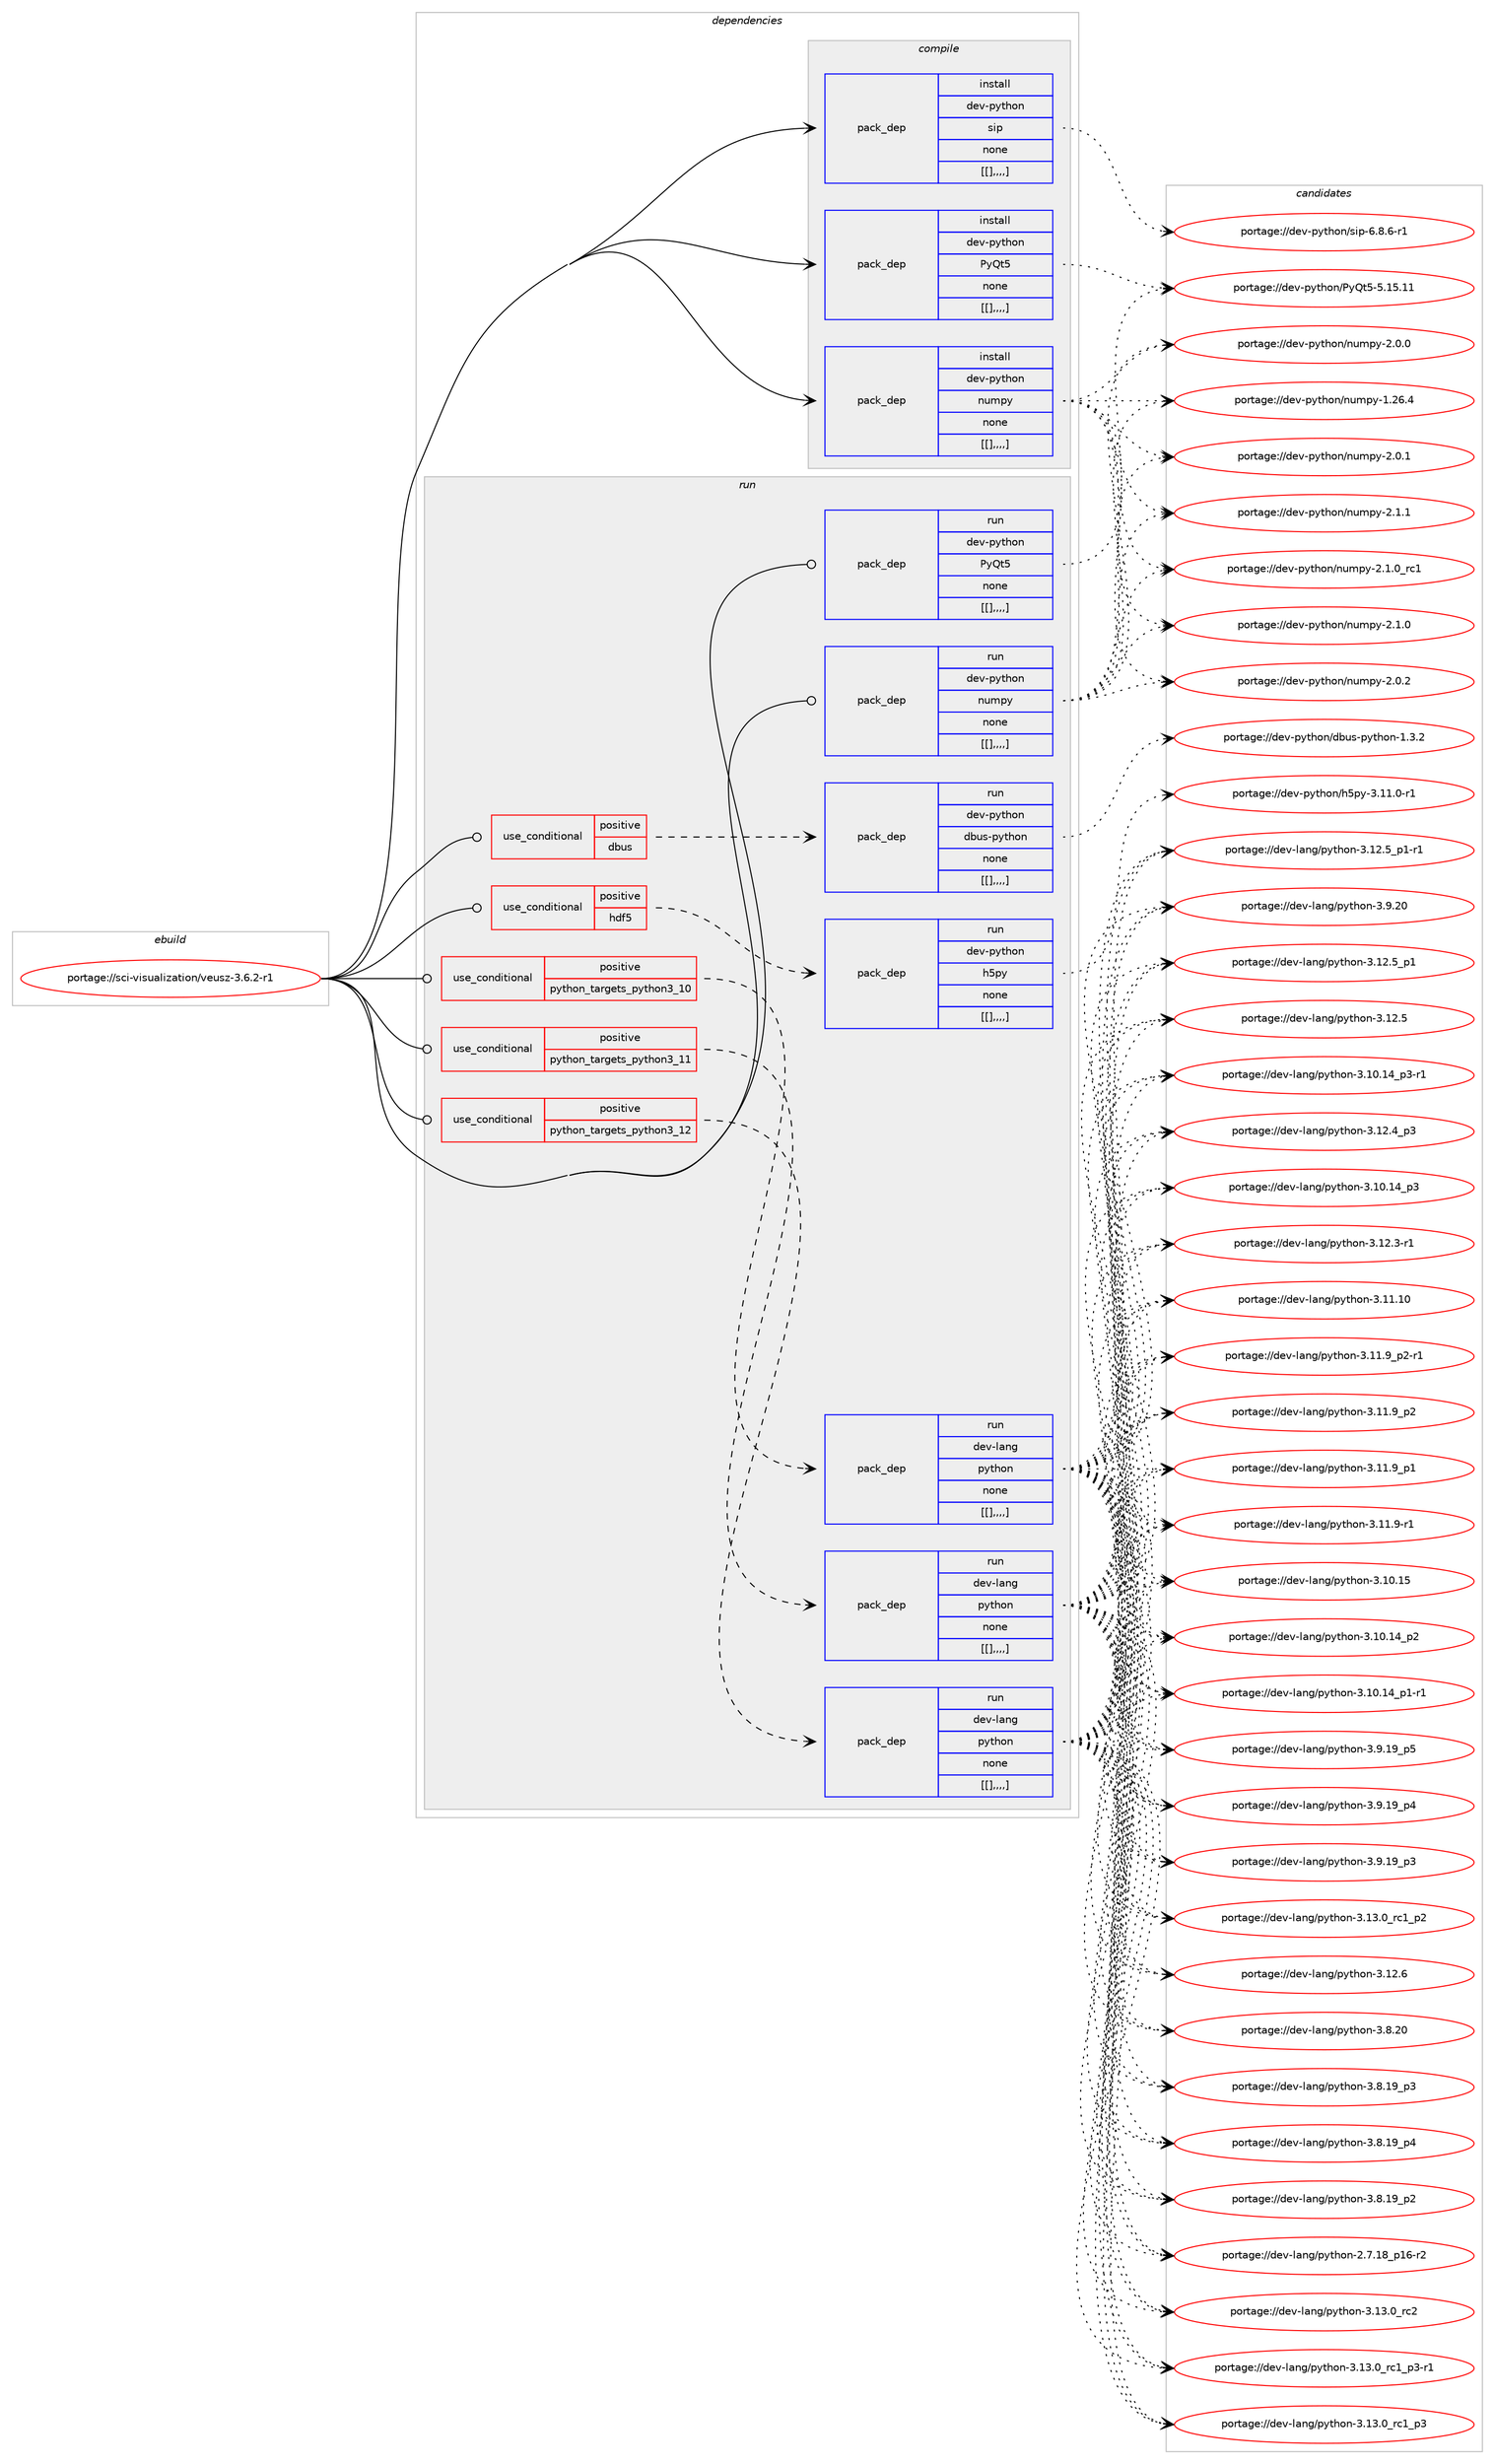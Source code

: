 digraph prolog {

# *************
# Graph options
# *************

newrank=true;
concentrate=true;
compound=true;
graph [rankdir=LR,fontname=Helvetica,fontsize=10,ranksep=1.5];#, ranksep=2.5, nodesep=0.2];
edge  [arrowhead=vee];
node  [fontname=Helvetica,fontsize=10];

# **********
# The ebuild
# **********

subgraph cluster_leftcol {
color=gray;
label=<<i>ebuild</i>>;
id [label="portage://sci-visualization/veusz-3.6.2-r1", color=red, width=4, href="../sci-visualization/veusz-3.6.2-r1.svg"];
}

# ****************
# The dependencies
# ****************

subgraph cluster_midcol {
color=gray;
label=<<i>dependencies</i>>;
subgraph cluster_compile {
fillcolor="#eeeeee";
style=filled;
label=<<i>compile</i>>;
subgraph pack313450 {
dependency430734 [label=<<TABLE BORDER="0" CELLBORDER="1" CELLSPACING="0" CELLPADDING="4" WIDTH="220"><TR><TD ROWSPAN="6" CELLPADDING="30">pack_dep</TD></TR><TR><TD WIDTH="110">install</TD></TR><TR><TD>dev-python</TD></TR><TR><TD>PyQt5</TD></TR><TR><TD>none</TD></TR><TR><TD>[[],,,,]</TD></TR></TABLE>>, shape=none, color=blue];
}
id:e -> dependency430734:w [weight=20,style="solid",arrowhead="vee"];
subgraph pack313451 {
dependency430735 [label=<<TABLE BORDER="0" CELLBORDER="1" CELLSPACING="0" CELLPADDING="4" WIDTH="220"><TR><TD ROWSPAN="6" CELLPADDING="30">pack_dep</TD></TR><TR><TD WIDTH="110">install</TD></TR><TR><TD>dev-python</TD></TR><TR><TD>numpy</TD></TR><TR><TD>none</TD></TR><TR><TD>[[],,,,]</TD></TR></TABLE>>, shape=none, color=blue];
}
id:e -> dependency430735:w [weight=20,style="solid",arrowhead="vee"];
subgraph pack313452 {
dependency430736 [label=<<TABLE BORDER="0" CELLBORDER="1" CELLSPACING="0" CELLPADDING="4" WIDTH="220"><TR><TD ROWSPAN="6" CELLPADDING="30">pack_dep</TD></TR><TR><TD WIDTH="110">install</TD></TR><TR><TD>dev-python</TD></TR><TR><TD>sip</TD></TR><TR><TD>none</TD></TR><TR><TD>[[],,,,]</TD></TR></TABLE>>, shape=none, color=blue];
}
id:e -> dependency430736:w [weight=20,style="solid",arrowhead="vee"];
}
subgraph cluster_compileandrun {
fillcolor="#eeeeee";
style=filled;
label=<<i>compile and run</i>>;
}
subgraph cluster_run {
fillcolor="#eeeeee";
style=filled;
label=<<i>run</i>>;
subgraph cond114237 {
dependency430737 [label=<<TABLE BORDER="0" CELLBORDER="1" CELLSPACING="0" CELLPADDING="4"><TR><TD ROWSPAN="3" CELLPADDING="10">use_conditional</TD></TR><TR><TD>positive</TD></TR><TR><TD>dbus</TD></TR></TABLE>>, shape=none, color=red];
subgraph pack313453 {
dependency430738 [label=<<TABLE BORDER="0" CELLBORDER="1" CELLSPACING="0" CELLPADDING="4" WIDTH="220"><TR><TD ROWSPAN="6" CELLPADDING="30">pack_dep</TD></TR><TR><TD WIDTH="110">run</TD></TR><TR><TD>dev-python</TD></TR><TR><TD>dbus-python</TD></TR><TR><TD>none</TD></TR><TR><TD>[[],,,,]</TD></TR></TABLE>>, shape=none, color=blue];
}
dependency430737:e -> dependency430738:w [weight=20,style="dashed",arrowhead="vee"];
}
id:e -> dependency430737:w [weight=20,style="solid",arrowhead="odot"];
subgraph cond114238 {
dependency430739 [label=<<TABLE BORDER="0" CELLBORDER="1" CELLSPACING="0" CELLPADDING="4"><TR><TD ROWSPAN="3" CELLPADDING="10">use_conditional</TD></TR><TR><TD>positive</TD></TR><TR><TD>hdf5</TD></TR></TABLE>>, shape=none, color=red];
subgraph pack313454 {
dependency430740 [label=<<TABLE BORDER="0" CELLBORDER="1" CELLSPACING="0" CELLPADDING="4" WIDTH="220"><TR><TD ROWSPAN="6" CELLPADDING="30">pack_dep</TD></TR><TR><TD WIDTH="110">run</TD></TR><TR><TD>dev-python</TD></TR><TR><TD>h5py</TD></TR><TR><TD>none</TD></TR><TR><TD>[[],,,,]</TD></TR></TABLE>>, shape=none, color=blue];
}
dependency430739:e -> dependency430740:w [weight=20,style="dashed",arrowhead="vee"];
}
id:e -> dependency430739:w [weight=20,style="solid",arrowhead="odot"];
subgraph cond114239 {
dependency430741 [label=<<TABLE BORDER="0" CELLBORDER="1" CELLSPACING="0" CELLPADDING="4"><TR><TD ROWSPAN="3" CELLPADDING="10">use_conditional</TD></TR><TR><TD>positive</TD></TR><TR><TD>python_targets_python3_10</TD></TR></TABLE>>, shape=none, color=red];
subgraph pack313455 {
dependency430742 [label=<<TABLE BORDER="0" CELLBORDER="1" CELLSPACING="0" CELLPADDING="4" WIDTH="220"><TR><TD ROWSPAN="6" CELLPADDING="30">pack_dep</TD></TR><TR><TD WIDTH="110">run</TD></TR><TR><TD>dev-lang</TD></TR><TR><TD>python</TD></TR><TR><TD>none</TD></TR><TR><TD>[[],,,,]</TD></TR></TABLE>>, shape=none, color=blue];
}
dependency430741:e -> dependency430742:w [weight=20,style="dashed",arrowhead="vee"];
}
id:e -> dependency430741:w [weight=20,style="solid",arrowhead="odot"];
subgraph cond114240 {
dependency430743 [label=<<TABLE BORDER="0" CELLBORDER="1" CELLSPACING="0" CELLPADDING="4"><TR><TD ROWSPAN="3" CELLPADDING="10">use_conditional</TD></TR><TR><TD>positive</TD></TR><TR><TD>python_targets_python3_11</TD></TR></TABLE>>, shape=none, color=red];
subgraph pack313456 {
dependency430744 [label=<<TABLE BORDER="0" CELLBORDER="1" CELLSPACING="0" CELLPADDING="4" WIDTH="220"><TR><TD ROWSPAN="6" CELLPADDING="30">pack_dep</TD></TR><TR><TD WIDTH="110">run</TD></TR><TR><TD>dev-lang</TD></TR><TR><TD>python</TD></TR><TR><TD>none</TD></TR><TR><TD>[[],,,,]</TD></TR></TABLE>>, shape=none, color=blue];
}
dependency430743:e -> dependency430744:w [weight=20,style="dashed",arrowhead="vee"];
}
id:e -> dependency430743:w [weight=20,style="solid",arrowhead="odot"];
subgraph cond114241 {
dependency430745 [label=<<TABLE BORDER="0" CELLBORDER="1" CELLSPACING="0" CELLPADDING="4"><TR><TD ROWSPAN="3" CELLPADDING="10">use_conditional</TD></TR><TR><TD>positive</TD></TR><TR><TD>python_targets_python3_12</TD></TR></TABLE>>, shape=none, color=red];
subgraph pack313457 {
dependency430746 [label=<<TABLE BORDER="0" CELLBORDER="1" CELLSPACING="0" CELLPADDING="4" WIDTH="220"><TR><TD ROWSPAN="6" CELLPADDING="30">pack_dep</TD></TR><TR><TD WIDTH="110">run</TD></TR><TR><TD>dev-lang</TD></TR><TR><TD>python</TD></TR><TR><TD>none</TD></TR><TR><TD>[[],,,,]</TD></TR></TABLE>>, shape=none, color=blue];
}
dependency430745:e -> dependency430746:w [weight=20,style="dashed",arrowhead="vee"];
}
id:e -> dependency430745:w [weight=20,style="solid",arrowhead="odot"];
subgraph pack313458 {
dependency430747 [label=<<TABLE BORDER="0" CELLBORDER="1" CELLSPACING="0" CELLPADDING="4" WIDTH="220"><TR><TD ROWSPAN="6" CELLPADDING="30">pack_dep</TD></TR><TR><TD WIDTH="110">run</TD></TR><TR><TD>dev-python</TD></TR><TR><TD>PyQt5</TD></TR><TR><TD>none</TD></TR><TR><TD>[[],,,,]</TD></TR></TABLE>>, shape=none, color=blue];
}
id:e -> dependency430747:w [weight=20,style="solid",arrowhead="odot"];
subgraph pack313459 {
dependency430748 [label=<<TABLE BORDER="0" CELLBORDER="1" CELLSPACING="0" CELLPADDING="4" WIDTH="220"><TR><TD ROWSPAN="6" CELLPADDING="30">pack_dep</TD></TR><TR><TD WIDTH="110">run</TD></TR><TR><TD>dev-python</TD></TR><TR><TD>numpy</TD></TR><TR><TD>none</TD></TR><TR><TD>[[],,,,]</TD></TR></TABLE>>, shape=none, color=blue];
}
id:e -> dependency430748:w [weight=20,style="solid",arrowhead="odot"];
}
}

# **************
# The candidates
# **************

subgraph cluster_choices {
rank=same;
color=gray;
label=<<i>candidates</i>>;

subgraph choice313450 {
color=black;
nodesep=1;
choice10010111845112121116104111110478012181116534553464953464949 [label="portage://dev-python/PyQt5-5.15.11", color=red, width=4,href="../dev-python/PyQt5-5.15.11.svg"];
dependency430734:e -> choice10010111845112121116104111110478012181116534553464953464949:w [style=dotted,weight="100"];
}
subgraph choice313451 {
color=black;
nodesep=1;
choice1001011184511212111610411111047110117109112121455046494649 [label="portage://dev-python/numpy-2.1.1", color=red, width=4,href="../dev-python/numpy-2.1.1.svg"];
choice1001011184511212111610411111047110117109112121455046494648951149949 [label="portage://dev-python/numpy-2.1.0_rc1", color=red, width=4,href="../dev-python/numpy-2.1.0_rc1.svg"];
choice1001011184511212111610411111047110117109112121455046494648 [label="portage://dev-python/numpy-2.1.0", color=red, width=4,href="../dev-python/numpy-2.1.0.svg"];
choice1001011184511212111610411111047110117109112121455046484650 [label="portage://dev-python/numpy-2.0.2", color=red, width=4,href="../dev-python/numpy-2.0.2.svg"];
choice1001011184511212111610411111047110117109112121455046484649 [label="portage://dev-python/numpy-2.0.1", color=red, width=4,href="../dev-python/numpy-2.0.1.svg"];
choice1001011184511212111610411111047110117109112121455046484648 [label="portage://dev-python/numpy-2.0.0", color=red, width=4,href="../dev-python/numpy-2.0.0.svg"];
choice100101118451121211161041111104711011710911212145494650544652 [label="portage://dev-python/numpy-1.26.4", color=red, width=4,href="../dev-python/numpy-1.26.4.svg"];
dependency430735:e -> choice1001011184511212111610411111047110117109112121455046494649:w [style=dotted,weight="100"];
dependency430735:e -> choice1001011184511212111610411111047110117109112121455046494648951149949:w [style=dotted,weight="100"];
dependency430735:e -> choice1001011184511212111610411111047110117109112121455046494648:w [style=dotted,weight="100"];
dependency430735:e -> choice1001011184511212111610411111047110117109112121455046484650:w [style=dotted,weight="100"];
dependency430735:e -> choice1001011184511212111610411111047110117109112121455046484649:w [style=dotted,weight="100"];
dependency430735:e -> choice1001011184511212111610411111047110117109112121455046484648:w [style=dotted,weight="100"];
dependency430735:e -> choice100101118451121211161041111104711011710911212145494650544652:w [style=dotted,weight="100"];
}
subgraph choice313452 {
color=black;
nodesep=1;
choice10010111845112121116104111110471151051124554465646544511449 [label="portage://dev-python/sip-6.8.6-r1", color=red, width=4,href="../dev-python/sip-6.8.6-r1.svg"];
dependency430736:e -> choice10010111845112121116104111110471151051124554465646544511449:w [style=dotted,weight="100"];
}
subgraph choice313453 {
color=black;
nodesep=1;
choice10010111845112121116104111110471009811711545112121116104111110454946514650 [label="portage://dev-python/dbus-python-1.3.2", color=red, width=4,href="../dev-python/dbus-python-1.3.2.svg"];
dependency430738:e -> choice10010111845112121116104111110471009811711545112121116104111110454946514650:w [style=dotted,weight="100"];
}
subgraph choice313454 {
color=black;
nodesep=1;
choice100101118451121211161041111104710453112121455146494946484511449 [label="portage://dev-python/h5py-3.11.0-r1", color=red, width=4,href="../dev-python/h5py-3.11.0-r1.svg"];
dependency430740:e -> choice100101118451121211161041111104710453112121455146494946484511449:w [style=dotted,weight="100"];
}
subgraph choice313455 {
color=black;
nodesep=1;
choice10010111845108971101034711212111610411111045514649514648951149950 [label="portage://dev-lang/python-3.13.0_rc2", color=red, width=4,href="../dev-lang/python-3.13.0_rc2.svg"];
choice1001011184510897110103471121211161041111104551464951464895114994995112514511449 [label="portage://dev-lang/python-3.13.0_rc1_p3-r1", color=red, width=4,href="../dev-lang/python-3.13.0_rc1_p3-r1.svg"];
choice100101118451089711010347112121116104111110455146495146489511499499511251 [label="portage://dev-lang/python-3.13.0_rc1_p3", color=red, width=4,href="../dev-lang/python-3.13.0_rc1_p3.svg"];
choice100101118451089711010347112121116104111110455146495146489511499499511250 [label="portage://dev-lang/python-3.13.0_rc1_p2", color=red, width=4,href="../dev-lang/python-3.13.0_rc1_p2.svg"];
choice10010111845108971101034711212111610411111045514649504654 [label="portage://dev-lang/python-3.12.6", color=red, width=4,href="../dev-lang/python-3.12.6.svg"];
choice1001011184510897110103471121211161041111104551464950465395112494511449 [label="portage://dev-lang/python-3.12.5_p1-r1", color=red, width=4,href="../dev-lang/python-3.12.5_p1-r1.svg"];
choice100101118451089711010347112121116104111110455146495046539511249 [label="portage://dev-lang/python-3.12.5_p1", color=red, width=4,href="../dev-lang/python-3.12.5_p1.svg"];
choice10010111845108971101034711212111610411111045514649504653 [label="portage://dev-lang/python-3.12.5", color=red, width=4,href="../dev-lang/python-3.12.5.svg"];
choice100101118451089711010347112121116104111110455146495046529511251 [label="portage://dev-lang/python-3.12.4_p3", color=red, width=4,href="../dev-lang/python-3.12.4_p3.svg"];
choice100101118451089711010347112121116104111110455146495046514511449 [label="portage://dev-lang/python-3.12.3-r1", color=red, width=4,href="../dev-lang/python-3.12.3-r1.svg"];
choice1001011184510897110103471121211161041111104551464949464948 [label="portage://dev-lang/python-3.11.10", color=red, width=4,href="../dev-lang/python-3.11.10.svg"];
choice1001011184510897110103471121211161041111104551464949465795112504511449 [label="portage://dev-lang/python-3.11.9_p2-r1", color=red, width=4,href="../dev-lang/python-3.11.9_p2-r1.svg"];
choice100101118451089711010347112121116104111110455146494946579511250 [label="portage://dev-lang/python-3.11.9_p2", color=red, width=4,href="../dev-lang/python-3.11.9_p2.svg"];
choice100101118451089711010347112121116104111110455146494946579511249 [label="portage://dev-lang/python-3.11.9_p1", color=red, width=4,href="../dev-lang/python-3.11.9_p1.svg"];
choice100101118451089711010347112121116104111110455146494946574511449 [label="portage://dev-lang/python-3.11.9-r1", color=red, width=4,href="../dev-lang/python-3.11.9-r1.svg"];
choice1001011184510897110103471121211161041111104551464948464953 [label="portage://dev-lang/python-3.10.15", color=red, width=4,href="../dev-lang/python-3.10.15.svg"];
choice100101118451089711010347112121116104111110455146494846495295112514511449 [label="portage://dev-lang/python-3.10.14_p3-r1", color=red, width=4,href="../dev-lang/python-3.10.14_p3-r1.svg"];
choice10010111845108971101034711212111610411111045514649484649529511251 [label="portage://dev-lang/python-3.10.14_p3", color=red, width=4,href="../dev-lang/python-3.10.14_p3.svg"];
choice10010111845108971101034711212111610411111045514649484649529511250 [label="portage://dev-lang/python-3.10.14_p2", color=red, width=4,href="../dev-lang/python-3.10.14_p2.svg"];
choice100101118451089711010347112121116104111110455146494846495295112494511449 [label="portage://dev-lang/python-3.10.14_p1-r1", color=red, width=4,href="../dev-lang/python-3.10.14_p1-r1.svg"];
choice10010111845108971101034711212111610411111045514657465048 [label="portage://dev-lang/python-3.9.20", color=red, width=4,href="../dev-lang/python-3.9.20.svg"];
choice100101118451089711010347112121116104111110455146574649579511253 [label="portage://dev-lang/python-3.9.19_p5", color=red, width=4,href="../dev-lang/python-3.9.19_p5.svg"];
choice100101118451089711010347112121116104111110455146574649579511252 [label="portage://dev-lang/python-3.9.19_p4", color=red, width=4,href="../dev-lang/python-3.9.19_p4.svg"];
choice100101118451089711010347112121116104111110455146574649579511251 [label="portage://dev-lang/python-3.9.19_p3", color=red, width=4,href="../dev-lang/python-3.9.19_p3.svg"];
choice10010111845108971101034711212111610411111045514656465048 [label="portage://dev-lang/python-3.8.20", color=red, width=4,href="../dev-lang/python-3.8.20.svg"];
choice100101118451089711010347112121116104111110455146564649579511252 [label="portage://dev-lang/python-3.8.19_p4", color=red, width=4,href="../dev-lang/python-3.8.19_p4.svg"];
choice100101118451089711010347112121116104111110455146564649579511251 [label="portage://dev-lang/python-3.8.19_p3", color=red, width=4,href="../dev-lang/python-3.8.19_p3.svg"];
choice100101118451089711010347112121116104111110455146564649579511250 [label="portage://dev-lang/python-3.8.19_p2", color=red, width=4,href="../dev-lang/python-3.8.19_p2.svg"];
choice100101118451089711010347112121116104111110455046554649569511249544511450 [label="portage://dev-lang/python-2.7.18_p16-r2", color=red, width=4,href="../dev-lang/python-2.7.18_p16-r2.svg"];
dependency430742:e -> choice10010111845108971101034711212111610411111045514649514648951149950:w [style=dotted,weight="100"];
dependency430742:e -> choice1001011184510897110103471121211161041111104551464951464895114994995112514511449:w [style=dotted,weight="100"];
dependency430742:e -> choice100101118451089711010347112121116104111110455146495146489511499499511251:w [style=dotted,weight="100"];
dependency430742:e -> choice100101118451089711010347112121116104111110455146495146489511499499511250:w [style=dotted,weight="100"];
dependency430742:e -> choice10010111845108971101034711212111610411111045514649504654:w [style=dotted,weight="100"];
dependency430742:e -> choice1001011184510897110103471121211161041111104551464950465395112494511449:w [style=dotted,weight="100"];
dependency430742:e -> choice100101118451089711010347112121116104111110455146495046539511249:w [style=dotted,weight="100"];
dependency430742:e -> choice10010111845108971101034711212111610411111045514649504653:w [style=dotted,weight="100"];
dependency430742:e -> choice100101118451089711010347112121116104111110455146495046529511251:w [style=dotted,weight="100"];
dependency430742:e -> choice100101118451089711010347112121116104111110455146495046514511449:w [style=dotted,weight="100"];
dependency430742:e -> choice1001011184510897110103471121211161041111104551464949464948:w [style=dotted,weight="100"];
dependency430742:e -> choice1001011184510897110103471121211161041111104551464949465795112504511449:w [style=dotted,weight="100"];
dependency430742:e -> choice100101118451089711010347112121116104111110455146494946579511250:w [style=dotted,weight="100"];
dependency430742:e -> choice100101118451089711010347112121116104111110455146494946579511249:w [style=dotted,weight="100"];
dependency430742:e -> choice100101118451089711010347112121116104111110455146494946574511449:w [style=dotted,weight="100"];
dependency430742:e -> choice1001011184510897110103471121211161041111104551464948464953:w [style=dotted,weight="100"];
dependency430742:e -> choice100101118451089711010347112121116104111110455146494846495295112514511449:w [style=dotted,weight="100"];
dependency430742:e -> choice10010111845108971101034711212111610411111045514649484649529511251:w [style=dotted,weight="100"];
dependency430742:e -> choice10010111845108971101034711212111610411111045514649484649529511250:w [style=dotted,weight="100"];
dependency430742:e -> choice100101118451089711010347112121116104111110455146494846495295112494511449:w [style=dotted,weight="100"];
dependency430742:e -> choice10010111845108971101034711212111610411111045514657465048:w [style=dotted,weight="100"];
dependency430742:e -> choice100101118451089711010347112121116104111110455146574649579511253:w [style=dotted,weight="100"];
dependency430742:e -> choice100101118451089711010347112121116104111110455146574649579511252:w [style=dotted,weight="100"];
dependency430742:e -> choice100101118451089711010347112121116104111110455146574649579511251:w [style=dotted,weight="100"];
dependency430742:e -> choice10010111845108971101034711212111610411111045514656465048:w [style=dotted,weight="100"];
dependency430742:e -> choice100101118451089711010347112121116104111110455146564649579511252:w [style=dotted,weight="100"];
dependency430742:e -> choice100101118451089711010347112121116104111110455146564649579511251:w [style=dotted,weight="100"];
dependency430742:e -> choice100101118451089711010347112121116104111110455146564649579511250:w [style=dotted,weight="100"];
dependency430742:e -> choice100101118451089711010347112121116104111110455046554649569511249544511450:w [style=dotted,weight="100"];
}
subgraph choice313456 {
color=black;
nodesep=1;
choice10010111845108971101034711212111610411111045514649514648951149950 [label="portage://dev-lang/python-3.13.0_rc2", color=red, width=4,href="../dev-lang/python-3.13.0_rc2.svg"];
choice1001011184510897110103471121211161041111104551464951464895114994995112514511449 [label="portage://dev-lang/python-3.13.0_rc1_p3-r1", color=red, width=4,href="../dev-lang/python-3.13.0_rc1_p3-r1.svg"];
choice100101118451089711010347112121116104111110455146495146489511499499511251 [label="portage://dev-lang/python-3.13.0_rc1_p3", color=red, width=4,href="../dev-lang/python-3.13.0_rc1_p3.svg"];
choice100101118451089711010347112121116104111110455146495146489511499499511250 [label="portage://dev-lang/python-3.13.0_rc1_p2", color=red, width=4,href="../dev-lang/python-3.13.0_rc1_p2.svg"];
choice10010111845108971101034711212111610411111045514649504654 [label="portage://dev-lang/python-3.12.6", color=red, width=4,href="../dev-lang/python-3.12.6.svg"];
choice1001011184510897110103471121211161041111104551464950465395112494511449 [label="portage://dev-lang/python-3.12.5_p1-r1", color=red, width=4,href="../dev-lang/python-3.12.5_p1-r1.svg"];
choice100101118451089711010347112121116104111110455146495046539511249 [label="portage://dev-lang/python-3.12.5_p1", color=red, width=4,href="../dev-lang/python-3.12.5_p1.svg"];
choice10010111845108971101034711212111610411111045514649504653 [label="portage://dev-lang/python-3.12.5", color=red, width=4,href="../dev-lang/python-3.12.5.svg"];
choice100101118451089711010347112121116104111110455146495046529511251 [label="portage://dev-lang/python-3.12.4_p3", color=red, width=4,href="../dev-lang/python-3.12.4_p3.svg"];
choice100101118451089711010347112121116104111110455146495046514511449 [label="portage://dev-lang/python-3.12.3-r1", color=red, width=4,href="../dev-lang/python-3.12.3-r1.svg"];
choice1001011184510897110103471121211161041111104551464949464948 [label="portage://dev-lang/python-3.11.10", color=red, width=4,href="../dev-lang/python-3.11.10.svg"];
choice1001011184510897110103471121211161041111104551464949465795112504511449 [label="portage://dev-lang/python-3.11.9_p2-r1", color=red, width=4,href="../dev-lang/python-3.11.9_p2-r1.svg"];
choice100101118451089711010347112121116104111110455146494946579511250 [label="portage://dev-lang/python-3.11.9_p2", color=red, width=4,href="../dev-lang/python-3.11.9_p2.svg"];
choice100101118451089711010347112121116104111110455146494946579511249 [label="portage://dev-lang/python-3.11.9_p1", color=red, width=4,href="../dev-lang/python-3.11.9_p1.svg"];
choice100101118451089711010347112121116104111110455146494946574511449 [label="portage://dev-lang/python-3.11.9-r1", color=red, width=4,href="../dev-lang/python-3.11.9-r1.svg"];
choice1001011184510897110103471121211161041111104551464948464953 [label="portage://dev-lang/python-3.10.15", color=red, width=4,href="../dev-lang/python-3.10.15.svg"];
choice100101118451089711010347112121116104111110455146494846495295112514511449 [label="portage://dev-lang/python-3.10.14_p3-r1", color=red, width=4,href="../dev-lang/python-3.10.14_p3-r1.svg"];
choice10010111845108971101034711212111610411111045514649484649529511251 [label="portage://dev-lang/python-3.10.14_p3", color=red, width=4,href="../dev-lang/python-3.10.14_p3.svg"];
choice10010111845108971101034711212111610411111045514649484649529511250 [label="portage://dev-lang/python-3.10.14_p2", color=red, width=4,href="../dev-lang/python-3.10.14_p2.svg"];
choice100101118451089711010347112121116104111110455146494846495295112494511449 [label="portage://dev-lang/python-3.10.14_p1-r1", color=red, width=4,href="../dev-lang/python-3.10.14_p1-r1.svg"];
choice10010111845108971101034711212111610411111045514657465048 [label="portage://dev-lang/python-3.9.20", color=red, width=4,href="../dev-lang/python-3.9.20.svg"];
choice100101118451089711010347112121116104111110455146574649579511253 [label="portage://dev-lang/python-3.9.19_p5", color=red, width=4,href="../dev-lang/python-3.9.19_p5.svg"];
choice100101118451089711010347112121116104111110455146574649579511252 [label="portage://dev-lang/python-3.9.19_p4", color=red, width=4,href="../dev-lang/python-3.9.19_p4.svg"];
choice100101118451089711010347112121116104111110455146574649579511251 [label="portage://dev-lang/python-3.9.19_p3", color=red, width=4,href="../dev-lang/python-3.9.19_p3.svg"];
choice10010111845108971101034711212111610411111045514656465048 [label="portage://dev-lang/python-3.8.20", color=red, width=4,href="../dev-lang/python-3.8.20.svg"];
choice100101118451089711010347112121116104111110455146564649579511252 [label="portage://dev-lang/python-3.8.19_p4", color=red, width=4,href="../dev-lang/python-3.8.19_p4.svg"];
choice100101118451089711010347112121116104111110455146564649579511251 [label="portage://dev-lang/python-3.8.19_p3", color=red, width=4,href="../dev-lang/python-3.8.19_p3.svg"];
choice100101118451089711010347112121116104111110455146564649579511250 [label="portage://dev-lang/python-3.8.19_p2", color=red, width=4,href="../dev-lang/python-3.8.19_p2.svg"];
choice100101118451089711010347112121116104111110455046554649569511249544511450 [label="portage://dev-lang/python-2.7.18_p16-r2", color=red, width=4,href="../dev-lang/python-2.7.18_p16-r2.svg"];
dependency430744:e -> choice10010111845108971101034711212111610411111045514649514648951149950:w [style=dotted,weight="100"];
dependency430744:e -> choice1001011184510897110103471121211161041111104551464951464895114994995112514511449:w [style=dotted,weight="100"];
dependency430744:e -> choice100101118451089711010347112121116104111110455146495146489511499499511251:w [style=dotted,weight="100"];
dependency430744:e -> choice100101118451089711010347112121116104111110455146495146489511499499511250:w [style=dotted,weight="100"];
dependency430744:e -> choice10010111845108971101034711212111610411111045514649504654:w [style=dotted,weight="100"];
dependency430744:e -> choice1001011184510897110103471121211161041111104551464950465395112494511449:w [style=dotted,weight="100"];
dependency430744:e -> choice100101118451089711010347112121116104111110455146495046539511249:w [style=dotted,weight="100"];
dependency430744:e -> choice10010111845108971101034711212111610411111045514649504653:w [style=dotted,weight="100"];
dependency430744:e -> choice100101118451089711010347112121116104111110455146495046529511251:w [style=dotted,weight="100"];
dependency430744:e -> choice100101118451089711010347112121116104111110455146495046514511449:w [style=dotted,weight="100"];
dependency430744:e -> choice1001011184510897110103471121211161041111104551464949464948:w [style=dotted,weight="100"];
dependency430744:e -> choice1001011184510897110103471121211161041111104551464949465795112504511449:w [style=dotted,weight="100"];
dependency430744:e -> choice100101118451089711010347112121116104111110455146494946579511250:w [style=dotted,weight="100"];
dependency430744:e -> choice100101118451089711010347112121116104111110455146494946579511249:w [style=dotted,weight="100"];
dependency430744:e -> choice100101118451089711010347112121116104111110455146494946574511449:w [style=dotted,weight="100"];
dependency430744:e -> choice1001011184510897110103471121211161041111104551464948464953:w [style=dotted,weight="100"];
dependency430744:e -> choice100101118451089711010347112121116104111110455146494846495295112514511449:w [style=dotted,weight="100"];
dependency430744:e -> choice10010111845108971101034711212111610411111045514649484649529511251:w [style=dotted,weight="100"];
dependency430744:e -> choice10010111845108971101034711212111610411111045514649484649529511250:w [style=dotted,weight="100"];
dependency430744:e -> choice100101118451089711010347112121116104111110455146494846495295112494511449:w [style=dotted,weight="100"];
dependency430744:e -> choice10010111845108971101034711212111610411111045514657465048:w [style=dotted,weight="100"];
dependency430744:e -> choice100101118451089711010347112121116104111110455146574649579511253:w [style=dotted,weight="100"];
dependency430744:e -> choice100101118451089711010347112121116104111110455146574649579511252:w [style=dotted,weight="100"];
dependency430744:e -> choice100101118451089711010347112121116104111110455146574649579511251:w [style=dotted,weight="100"];
dependency430744:e -> choice10010111845108971101034711212111610411111045514656465048:w [style=dotted,weight="100"];
dependency430744:e -> choice100101118451089711010347112121116104111110455146564649579511252:w [style=dotted,weight="100"];
dependency430744:e -> choice100101118451089711010347112121116104111110455146564649579511251:w [style=dotted,weight="100"];
dependency430744:e -> choice100101118451089711010347112121116104111110455146564649579511250:w [style=dotted,weight="100"];
dependency430744:e -> choice100101118451089711010347112121116104111110455046554649569511249544511450:w [style=dotted,weight="100"];
}
subgraph choice313457 {
color=black;
nodesep=1;
choice10010111845108971101034711212111610411111045514649514648951149950 [label="portage://dev-lang/python-3.13.0_rc2", color=red, width=4,href="../dev-lang/python-3.13.0_rc2.svg"];
choice1001011184510897110103471121211161041111104551464951464895114994995112514511449 [label="portage://dev-lang/python-3.13.0_rc1_p3-r1", color=red, width=4,href="../dev-lang/python-3.13.0_rc1_p3-r1.svg"];
choice100101118451089711010347112121116104111110455146495146489511499499511251 [label="portage://dev-lang/python-3.13.0_rc1_p3", color=red, width=4,href="../dev-lang/python-3.13.0_rc1_p3.svg"];
choice100101118451089711010347112121116104111110455146495146489511499499511250 [label="portage://dev-lang/python-3.13.0_rc1_p2", color=red, width=4,href="../dev-lang/python-3.13.0_rc1_p2.svg"];
choice10010111845108971101034711212111610411111045514649504654 [label="portage://dev-lang/python-3.12.6", color=red, width=4,href="../dev-lang/python-3.12.6.svg"];
choice1001011184510897110103471121211161041111104551464950465395112494511449 [label="portage://dev-lang/python-3.12.5_p1-r1", color=red, width=4,href="../dev-lang/python-3.12.5_p1-r1.svg"];
choice100101118451089711010347112121116104111110455146495046539511249 [label="portage://dev-lang/python-3.12.5_p1", color=red, width=4,href="../dev-lang/python-3.12.5_p1.svg"];
choice10010111845108971101034711212111610411111045514649504653 [label="portage://dev-lang/python-3.12.5", color=red, width=4,href="../dev-lang/python-3.12.5.svg"];
choice100101118451089711010347112121116104111110455146495046529511251 [label="portage://dev-lang/python-3.12.4_p3", color=red, width=4,href="../dev-lang/python-3.12.4_p3.svg"];
choice100101118451089711010347112121116104111110455146495046514511449 [label="portage://dev-lang/python-3.12.3-r1", color=red, width=4,href="../dev-lang/python-3.12.3-r1.svg"];
choice1001011184510897110103471121211161041111104551464949464948 [label="portage://dev-lang/python-3.11.10", color=red, width=4,href="../dev-lang/python-3.11.10.svg"];
choice1001011184510897110103471121211161041111104551464949465795112504511449 [label="portage://dev-lang/python-3.11.9_p2-r1", color=red, width=4,href="../dev-lang/python-3.11.9_p2-r1.svg"];
choice100101118451089711010347112121116104111110455146494946579511250 [label="portage://dev-lang/python-3.11.9_p2", color=red, width=4,href="../dev-lang/python-3.11.9_p2.svg"];
choice100101118451089711010347112121116104111110455146494946579511249 [label="portage://dev-lang/python-3.11.9_p1", color=red, width=4,href="../dev-lang/python-3.11.9_p1.svg"];
choice100101118451089711010347112121116104111110455146494946574511449 [label="portage://dev-lang/python-3.11.9-r1", color=red, width=4,href="../dev-lang/python-3.11.9-r1.svg"];
choice1001011184510897110103471121211161041111104551464948464953 [label="portage://dev-lang/python-3.10.15", color=red, width=4,href="../dev-lang/python-3.10.15.svg"];
choice100101118451089711010347112121116104111110455146494846495295112514511449 [label="portage://dev-lang/python-3.10.14_p3-r1", color=red, width=4,href="../dev-lang/python-3.10.14_p3-r1.svg"];
choice10010111845108971101034711212111610411111045514649484649529511251 [label="portage://dev-lang/python-3.10.14_p3", color=red, width=4,href="../dev-lang/python-3.10.14_p3.svg"];
choice10010111845108971101034711212111610411111045514649484649529511250 [label="portage://dev-lang/python-3.10.14_p2", color=red, width=4,href="../dev-lang/python-3.10.14_p2.svg"];
choice100101118451089711010347112121116104111110455146494846495295112494511449 [label="portage://dev-lang/python-3.10.14_p1-r1", color=red, width=4,href="../dev-lang/python-3.10.14_p1-r1.svg"];
choice10010111845108971101034711212111610411111045514657465048 [label="portage://dev-lang/python-3.9.20", color=red, width=4,href="../dev-lang/python-3.9.20.svg"];
choice100101118451089711010347112121116104111110455146574649579511253 [label="portage://dev-lang/python-3.9.19_p5", color=red, width=4,href="../dev-lang/python-3.9.19_p5.svg"];
choice100101118451089711010347112121116104111110455146574649579511252 [label="portage://dev-lang/python-3.9.19_p4", color=red, width=4,href="../dev-lang/python-3.9.19_p4.svg"];
choice100101118451089711010347112121116104111110455146574649579511251 [label="portage://dev-lang/python-3.9.19_p3", color=red, width=4,href="../dev-lang/python-3.9.19_p3.svg"];
choice10010111845108971101034711212111610411111045514656465048 [label="portage://dev-lang/python-3.8.20", color=red, width=4,href="../dev-lang/python-3.8.20.svg"];
choice100101118451089711010347112121116104111110455146564649579511252 [label="portage://dev-lang/python-3.8.19_p4", color=red, width=4,href="../dev-lang/python-3.8.19_p4.svg"];
choice100101118451089711010347112121116104111110455146564649579511251 [label="portage://dev-lang/python-3.8.19_p3", color=red, width=4,href="../dev-lang/python-3.8.19_p3.svg"];
choice100101118451089711010347112121116104111110455146564649579511250 [label="portage://dev-lang/python-3.8.19_p2", color=red, width=4,href="../dev-lang/python-3.8.19_p2.svg"];
choice100101118451089711010347112121116104111110455046554649569511249544511450 [label="portage://dev-lang/python-2.7.18_p16-r2", color=red, width=4,href="../dev-lang/python-2.7.18_p16-r2.svg"];
dependency430746:e -> choice10010111845108971101034711212111610411111045514649514648951149950:w [style=dotted,weight="100"];
dependency430746:e -> choice1001011184510897110103471121211161041111104551464951464895114994995112514511449:w [style=dotted,weight="100"];
dependency430746:e -> choice100101118451089711010347112121116104111110455146495146489511499499511251:w [style=dotted,weight="100"];
dependency430746:e -> choice100101118451089711010347112121116104111110455146495146489511499499511250:w [style=dotted,weight="100"];
dependency430746:e -> choice10010111845108971101034711212111610411111045514649504654:w [style=dotted,weight="100"];
dependency430746:e -> choice1001011184510897110103471121211161041111104551464950465395112494511449:w [style=dotted,weight="100"];
dependency430746:e -> choice100101118451089711010347112121116104111110455146495046539511249:w [style=dotted,weight="100"];
dependency430746:e -> choice10010111845108971101034711212111610411111045514649504653:w [style=dotted,weight="100"];
dependency430746:e -> choice100101118451089711010347112121116104111110455146495046529511251:w [style=dotted,weight="100"];
dependency430746:e -> choice100101118451089711010347112121116104111110455146495046514511449:w [style=dotted,weight="100"];
dependency430746:e -> choice1001011184510897110103471121211161041111104551464949464948:w [style=dotted,weight="100"];
dependency430746:e -> choice1001011184510897110103471121211161041111104551464949465795112504511449:w [style=dotted,weight="100"];
dependency430746:e -> choice100101118451089711010347112121116104111110455146494946579511250:w [style=dotted,weight="100"];
dependency430746:e -> choice100101118451089711010347112121116104111110455146494946579511249:w [style=dotted,weight="100"];
dependency430746:e -> choice100101118451089711010347112121116104111110455146494946574511449:w [style=dotted,weight="100"];
dependency430746:e -> choice1001011184510897110103471121211161041111104551464948464953:w [style=dotted,weight="100"];
dependency430746:e -> choice100101118451089711010347112121116104111110455146494846495295112514511449:w [style=dotted,weight="100"];
dependency430746:e -> choice10010111845108971101034711212111610411111045514649484649529511251:w [style=dotted,weight="100"];
dependency430746:e -> choice10010111845108971101034711212111610411111045514649484649529511250:w [style=dotted,weight="100"];
dependency430746:e -> choice100101118451089711010347112121116104111110455146494846495295112494511449:w [style=dotted,weight="100"];
dependency430746:e -> choice10010111845108971101034711212111610411111045514657465048:w [style=dotted,weight="100"];
dependency430746:e -> choice100101118451089711010347112121116104111110455146574649579511253:w [style=dotted,weight="100"];
dependency430746:e -> choice100101118451089711010347112121116104111110455146574649579511252:w [style=dotted,weight="100"];
dependency430746:e -> choice100101118451089711010347112121116104111110455146574649579511251:w [style=dotted,weight="100"];
dependency430746:e -> choice10010111845108971101034711212111610411111045514656465048:w [style=dotted,weight="100"];
dependency430746:e -> choice100101118451089711010347112121116104111110455146564649579511252:w [style=dotted,weight="100"];
dependency430746:e -> choice100101118451089711010347112121116104111110455146564649579511251:w [style=dotted,weight="100"];
dependency430746:e -> choice100101118451089711010347112121116104111110455146564649579511250:w [style=dotted,weight="100"];
dependency430746:e -> choice100101118451089711010347112121116104111110455046554649569511249544511450:w [style=dotted,weight="100"];
}
subgraph choice313458 {
color=black;
nodesep=1;
choice10010111845112121116104111110478012181116534553464953464949 [label="portage://dev-python/PyQt5-5.15.11", color=red, width=4,href="../dev-python/PyQt5-5.15.11.svg"];
dependency430747:e -> choice10010111845112121116104111110478012181116534553464953464949:w [style=dotted,weight="100"];
}
subgraph choice313459 {
color=black;
nodesep=1;
choice1001011184511212111610411111047110117109112121455046494649 [label="portage://dev-python/numpy-2.1.1", color=red, width=4,href="../dev-python/numpy-2.1.1.svg"];
choice1001011184511212111610411111047110117109112121455046494648951149949 [label="portage://dev-python/numpy-2.1.0_rc1", color=red, width=4,href="../dev-python/numpy-2.1.0_rc1.svg"];
choice1001011184511212111610411111047110117109112121455046494648 [label="portage://dev-python/numpy-2.1.0", color=red, width=4,href="../dev-python/numpy-2.1.0.svg"];
choice1001011184511212111610411111047110117109112121455046484650 [label="portage://dev-python/numpy-2.0.2", color=red, width=4,href="../dev-python/numpy-2.0.2.svg"];
choice1001011184511212111610411111047110117109112121455046484649 [label="portage://dev-python/numpy-2.0.1", color=red, width=4,href="../dev-python/numpy-2.0.1.svg"];
choice1001011184511212111610411111047110117109112121455046484648 [label="portage://dev-python/numpy-2.0.0", color=red, width=4,href="../dev-python/numpy-2.0.0.svg"];
choice100101118451121211161041111104711011710911212145494650544652 [label="portage://dev-python/numpy-1.26.4", color=red, width=4,href="../dev-python/numpy-1.26.4.svg"];
dependency430748:e -> choice1001011184511212111610411111047110117109112121455046494649:w [style=dotted,weight="100"];
dependency430748:e -> choice1001011184511212111610411111047110117109112121455046494648951149949:w [style=dotted,weight="100"];
dependency430748:e -> choice1001011184511212111610411111047110117109112121455046494648:w [style=dotted,weight="100"];
dependency430748:e -> choice1001011184511212111610411111047110117109112121455046484650:w [style=dotted,weight="100"];
dependency430748:e -> choice1001011184511212111610411111047110117109112121455046484649:w [style=dotted,weight="100"];
dependency430748:e -> choice1001011184511212111610411111047110117109112121455046484648:w [style=dotted,weight="100"];
dependency430748:e -> choice100101118451121211161041111104711011710911212145494650544652:w [style=dotted,weight="100"];
}
}

}

